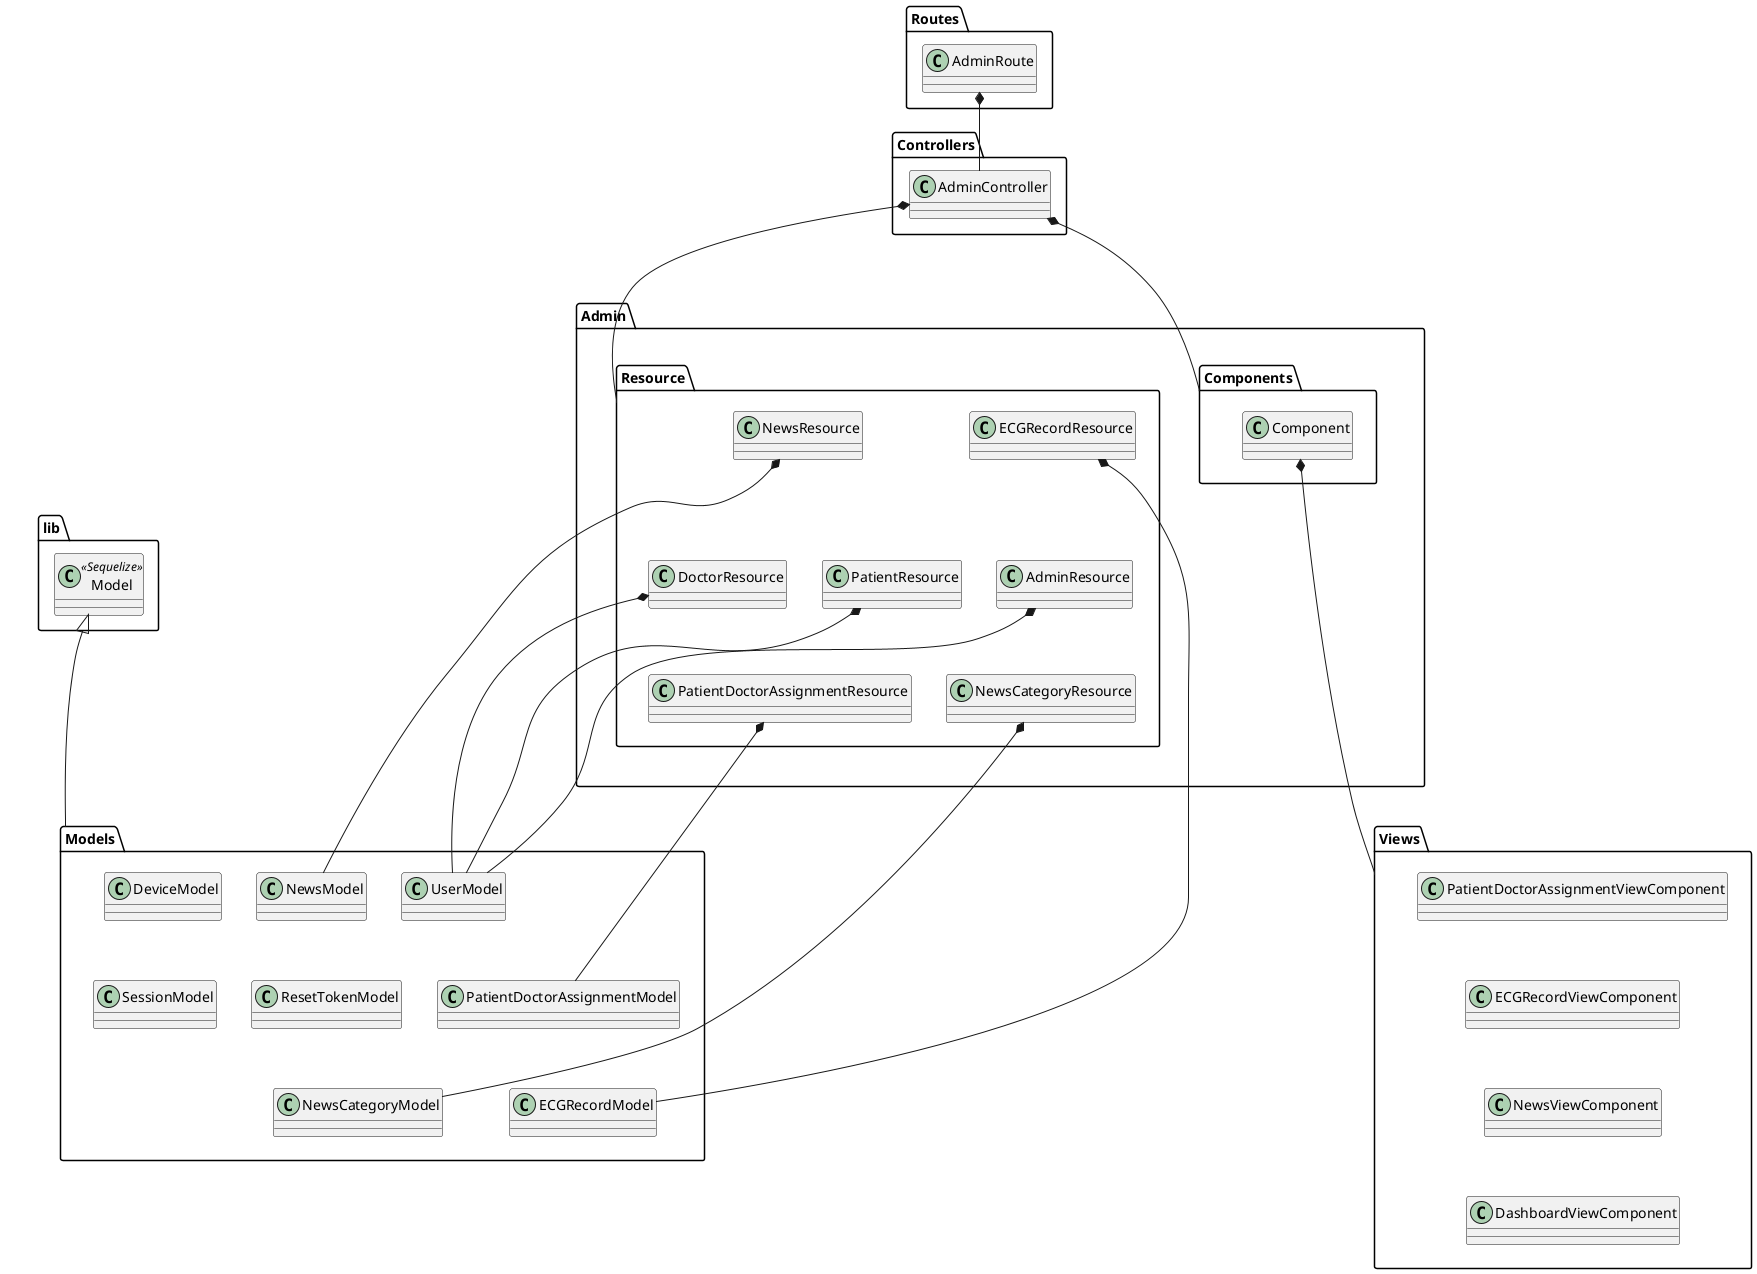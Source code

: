 @startuml

' Define class

package "Controllers" {
    ' class AuthController
    ' class ECGRecordController
    ' class NewsController
    ' class PatientDoctorAssignmentController
    ' class UserController
    class AdminController
}
package "lib" {
    class Model <<Sequelize>>

}

package "Models" {
    class ECGRecordModel
    class NewsModel
    class NewsCategoryModel
    class ResetTokenModel
    class UserModel
    class DeviceModel
    class SessionModel
    class PatientDoctorAssignmentModel
}

package "Routes" {
    ' class AuthRoute
    ' class ECGRecordRoute
    ' class NewsRoute
    ' class PatientDoctorAssignmentRoute
    ' class UserRoute
    class AdminRoute
}

package "Views" {
    class DashboardViewComponent
    class NewsViewComponent
    class ECGRecordViewComponent
    class PatientDoctorAssignmentViewComponent
}

package "Admin" {
    package "Resource" {
        class AdminResource
        class DoctorResource
        class PatientResource
        class ECGRecordResource
        class NewsResource
        class NewsCategoryResource
        class PatientDoctorAssignmentResource
    }

    package "Components" {
        class Component
    }
}

' Define relationship between classes


' ---------------------AlginLaylout----------------------
' ---Models
Model -[hidden]-> UserModel
Model -[hidden]-> SessionModel
Model -[hidden]-> DeviceModel
Model -[hidden]-> NewsModel


UserModel -[hidden]-> PatientDoctorAssignmentModel
UserModel -[hidden]-> ResetTokenModel
UserModel -[hidden]-> SessionModel

PatientDoctorAssignmentModel -[hidden]-> ECGRecordModel
ResetTokenModel -[hidden]-> NewsCategoryModel

Model <|--- Models


' ------Admin/Resource
NewsResource -[hidden]-> PatientResource
NewsResource -[hidden]-> DoctorResource
NewsResource -[hidden]-> AdminResource
AdminResource -[hidden]-> NewsCategoryResource
AdminResource -[hidden]-> PatientDoctorAssignmentResource

' ------Admin/View
PatientDoctorAssignmentViewComponent -[hidden]-> ECGRecordViewComponent
ECGRecordViewComponent -[hidden]-> NewsViewComponent
NewsViewComponent -[hidden]-> DashboardViewComponent


' --------------------------------------------------------

' ' --------------------------------------------------------

' ----------------------------Admin------------------------

' ----------------Resource--------------------------------

AdminResource *--- UserModel
DoctorResource *--- UserModel
PatientResource *--- UserModel
NewsResource *--- NewsModel
NewsCategoryResource *--- NewsCategoryModel
ECGRecordResource *--- ECGRecordModel
PatientDoctorAssignmentResource *--- PatientDoctorAssignmentModel

' --------------------------------------------------------

' ------------------------------Component----------


Component *-l-- Views


' ---------------------------------------------------

AdminController *--- Components

AdminController *--- Resource

AdminRoute *-- AdminController

' ----------------------------------------------------------

Models -[hidden]-> Resource
Admin --[hidden]--> Views



@enduml

